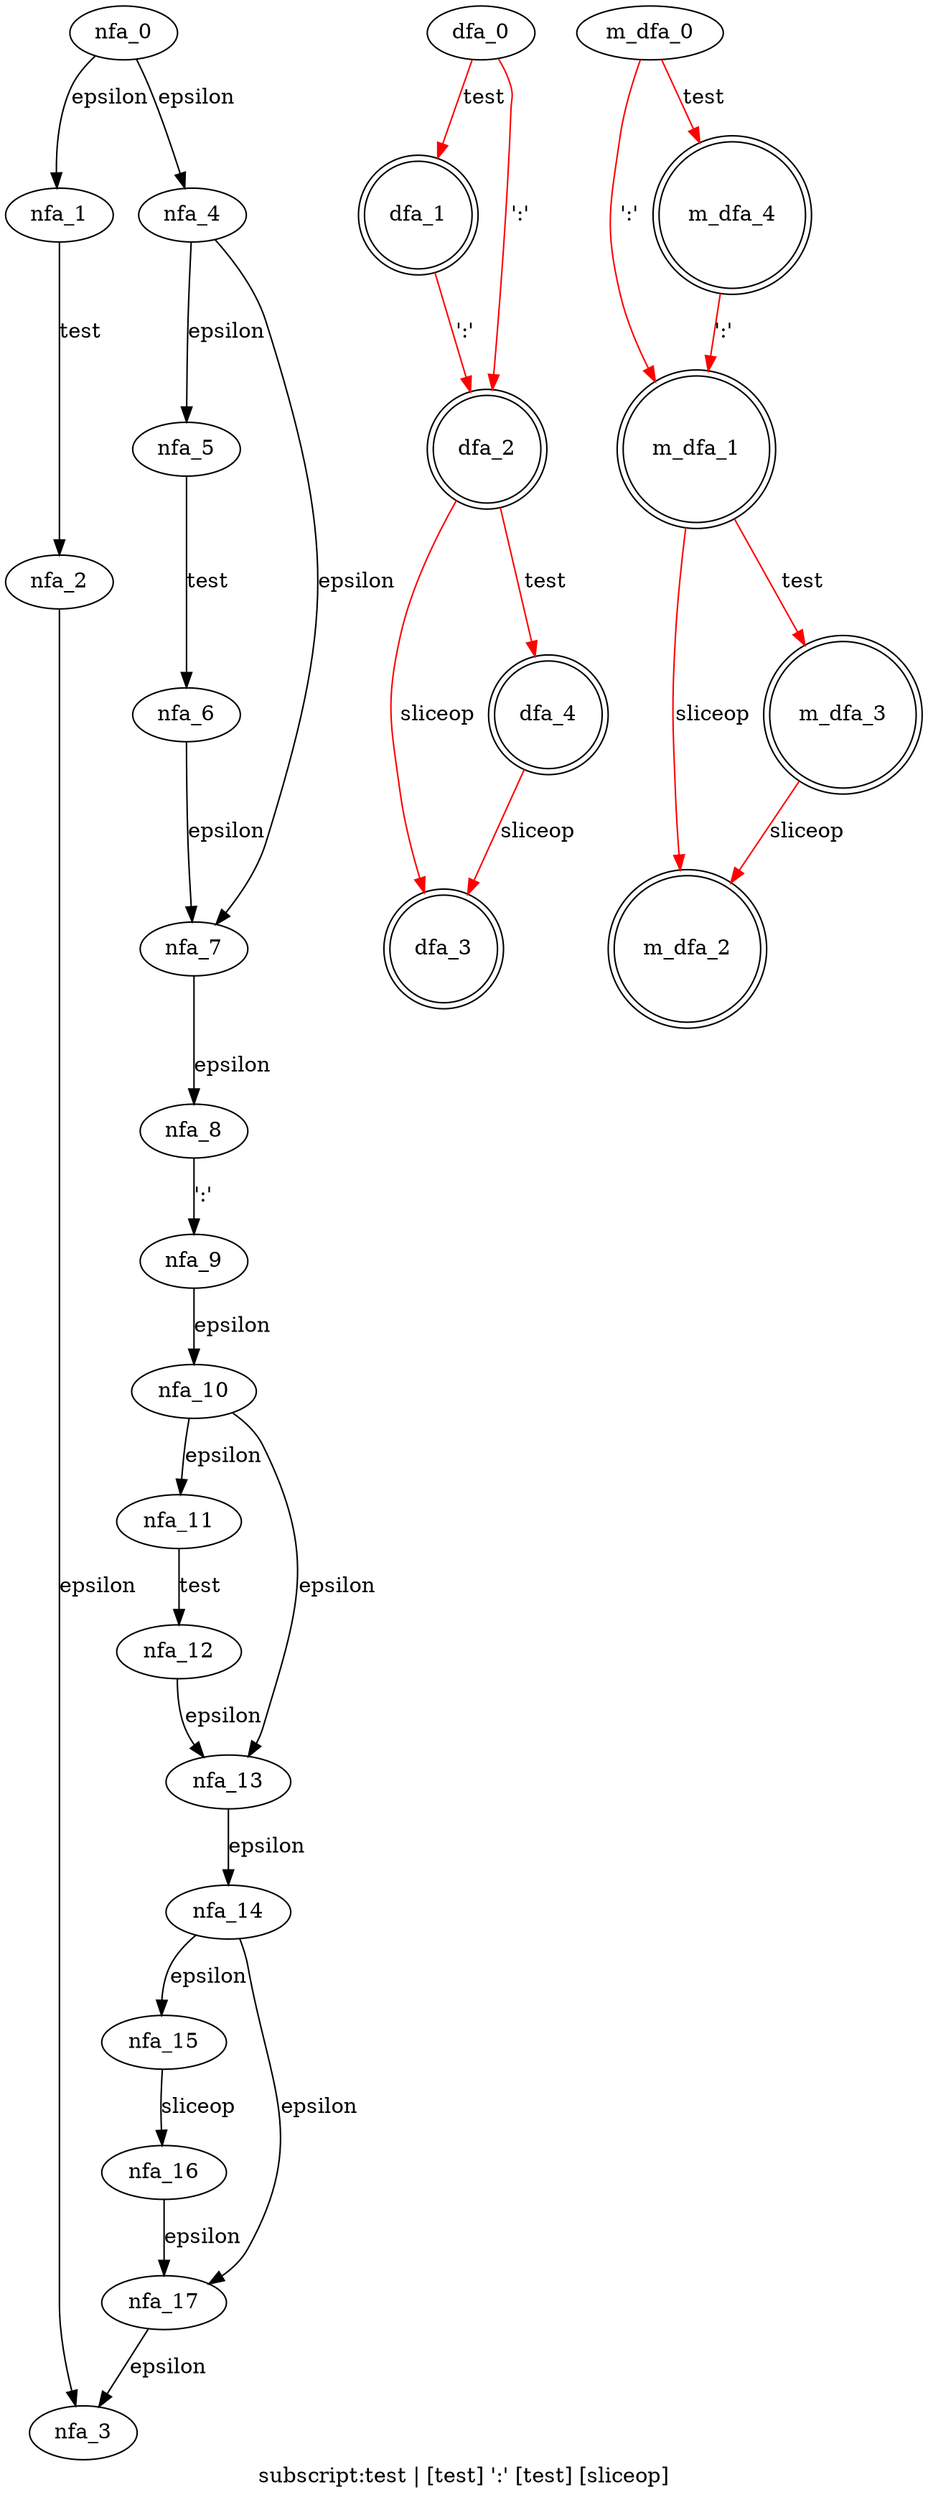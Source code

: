 digraph subscript {
 graph[label="subscript:test | [test] ':' [test] [sliceop]"]
 subgraph subscript_nfa {
  nfa_0->nfa_1[label="epsilon"]
  nfa_1->nfa_2[label="test"]
  nfa_2->nfa_3[label="epsilon"]
  nfa_0->nfa_4[label="epsilon"]
  nfa_4->nfa_5[label="epsilon"]
  nfa_5->nfa_6[label="test"]
  nfa_6->nfa_7[label="epsilon"]
  nfa_7->nfa_8[label="epsilon"]
  nfa_8->nfa_9[label="':'"]
  nfa_9->nfa_10[label="epsilon"]
  nfa_10->nfa_11[label="epsilon"]
  nfa_11->nfa_12[label="test"]
  nfa_12->nfa_13[label="epsilon"]
  nfa_13->nfa_14[label="epsilon"]
  nfa_14->nfa_15[label="epsilon"]
  nfa_15->nfa_16[label="sliceop"]
  nfa_16->nfa_17[label="epsilon"]
  nfa_17->nfa_3[label="epsilon"]
  nfa_14->nfa_17[label="epsilon"]
  nfa_10->nfa_13[label="epsilon"]
  nfa_4->nfa_7[label="epsilon"]
  }
 subgraph subscript_dfa {
  dfa_0->dfa_1[label="test",color=red]
  dfa_1->dfa_2[label="':'",color=red]
  dfa_2->dfa_3[label="sliceop",color=red]
  dfa_2->dfa_4[label="test",color=red]
  dfa_4->dfa_3[label="sliceop",color=red]
  dfa_0->dfa_2[label="':'",color=red]
  dfa_1[shape=doublecircle]
  dfa_2[shape=doublecircle]
  dfa_3[shape=doublecircle]
  dfa_4[shape=doublecircle]
  }
 subgraph subscript_m_dfa {
  m_dfa_0->m_dfa_1[label="':'",color=red]
  m_dfa_1->m_dfa_2[label="sliceop",color=red]
  m_dfa_1->m_dfa_3[label="test",color=red]
  m_dfa_3->m_dfa_2[label="sliceop",color=red]
  m_dfa_0->m_dfa_4[label="test",color=red]
  m_dfa_4->m_dfa_1[label="':'",color=red]
  m_dfa_1[shape=doublecircle]
  m_dfa_2[shape=doublecircle]
  m_dfa_3[shape=doublecircle]
  m_dfa_4[shape=doublecircle]
  }
}
